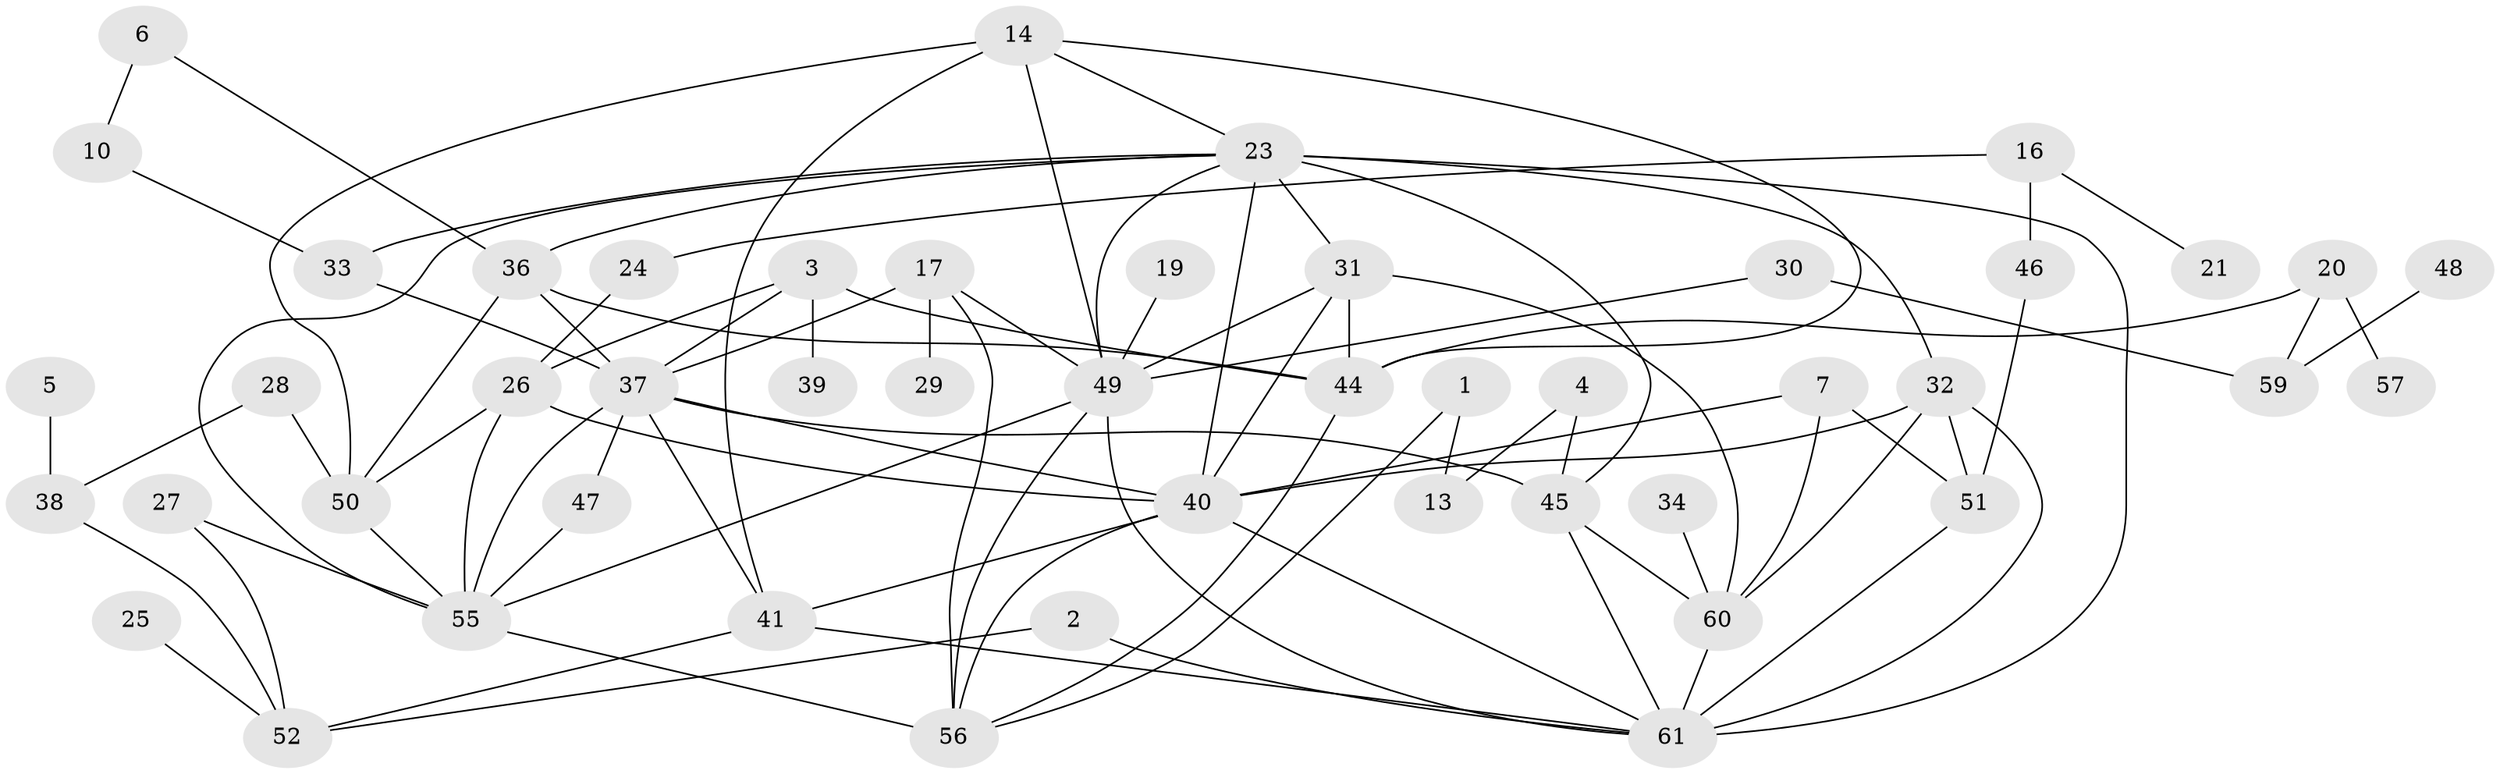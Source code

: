 // original degree distribution, {7: 0.024793388429752067, 2: 0.24793388429752067, 4: 0.10743801652892562, 3: 0.19834710743801653, 5: 0.09917355371900827, 1: 0.2066115702479339, 0: 0.09090909090909091, 6: 0.024793388429752067}
// Generated by graph-tools (version 1.1) at 2025/00/03/09/25 03:00:46]
// undirected, 48 vertices, 90 edges
graph export_dot {
graph [start="1"]
  node [color=gray90,style=filled];
  1;
  2;
  3;
  4;
  5;
  6;
  7;
  10;
  13;
  14;
  16;
  17;
  19;
  20;
  21;
  23;
  24;
  25;
  26;
  27;
  28;
  29;
  30;
  31;
  32;
  33;
  34;
  36;
  37;
  38;
  39;
  40;
  41;
  44;
  45;
  46;
  47;
  48;
  49;
  50;
  51;
  52;
  55;
  56;
  57;
  59;
  60;
  61;
  1 -- 13 [weight=1.0];
  1 -- 56 [weight=1.0];
  2 -- 52 [weight=1.0];
  2 -- 61 [weight=1.0];
  3 -- 26 [weight=1.0];
  3 -- 37 [weight=1.0];
  3 -- 39 [weight=1.0];
  3 -- 44 [weight=1.0];
  4 -- 13 [weight=1.0];
  4 -- 45 [weight=1.0];
  5 -- 38 [weight=1.0];
  6 -- 10 [weight=1.0];
  6 -- 36 [weight=1.0];
  7 -- 40 [weight=1.0];
  7 -- 51 [weight=1.0];
  7 -- 60 [weight=1.0];
  10 -- 33 [weight=1.0];
  14 -- 23 [weight=1.0];
  14 -- 41 [weight=1.0];
  14 -- 44 [weight=1.0];
  14 -- 49 [weight=1.0];
  14 -- 50 [weight=1.0];
  16 -- 21 [weight=1.0];
  16 -- 24 [weight=1.0];
  16 -- 46 [weight=1.0];
  17 -- 29 [weight=1.0];
  17 -- 37 [weight=1.0];
  17 -- 49 [weight=1.0];
  17 -- 56 [weight=1.0];
  19 -- 49 [weight=1.0];
  20 -- 44 [weight=1.0];
  20 -- 57 [weight=1.0];
  20 -- 59 [weight=1.0];
  23 -- 31 [weight=1.0];
  23 -- 32 [weight=1.0];
  23 -- 33 [weight=1.0];
  23 -- 36 [weight=1.0];
  23 -- 40 [weight=1.0];
  23 -- 45 [weight=1.0];
  23 -- 49 [weight=1.0];
  23 -- 55 [weight=1.0];
  23 -- 61 [weight=2.0];
  24 -- 26 [weight=1.0];
  25 -- 52 [weight=1.0];
  26 -- 40 [weight=2.0];
  26 -- 50 [weight=1.0];
  26 -- 55 [weight=1.0];
  27 -- 52 [weight=1.0];
  27 -- 55 [weight=1.0];
  28 -- 38 [weight=1.0];
  28 -- 50 [weight=1.0];
  30 -- 49 [weight=1.0];
  30 -- 59 [weight=1.0];
  31 -- 40 [weight=2.0];
  31 -- 44 [weight=1.0];
  31 -- 49 [weight=1.0];
  31 -- 60 [weight=1.0];
  32 -- 40 [weight=1.0];
  32 -- 51 [weight=1.0];
  32 -- 60 [weight=1.0];
  32 -- 61 [weight=1.0];
  33 -- 37 [weight=1.0];
  34 -- 60 [weight=1.0];
  36 -- 37 [weight=1.0];
  36 -- 44 [weight=1.0];
  36 -- 50 [weight=1.0];
  37 -- 40 [weight=1.0];
  37 -- 41 [weight=1.0];
  37 -- 45 [weight=1.0];
  37 -- 47 [weight=1.0];
  37 -- 55 [weight=1.0];
  38 -- 52 [weight=1.0];
  40 -- 41 [weight=1.0];
  40 -- 56 [weight=1.0];
  40 -- 61 [weight=1.0];
  41 -- 52 [weight=1.0];
  41 -- 61 [weight=1.0];
  44 -- 56 [weight=1.0];
  45 -- 60 [weight=1.0];
  45 -- 61 [weight=1.0];
  46 -- 51 [weight=1.0];
  47 -- 55 [weight=1.0];
  48 -- 59 [weight=1.0];
  49 -- 55 [weight=1.0];
  49 -- 56 [weight=1.0];
  49 -- 61 [weight=1.0];
  50 -- 55 [weight=1.0];
  51 -- 61 [weight=1.0];
  55 -- 56 [weight=1.0];
  60 -- 61 [weight=1.0];
}
